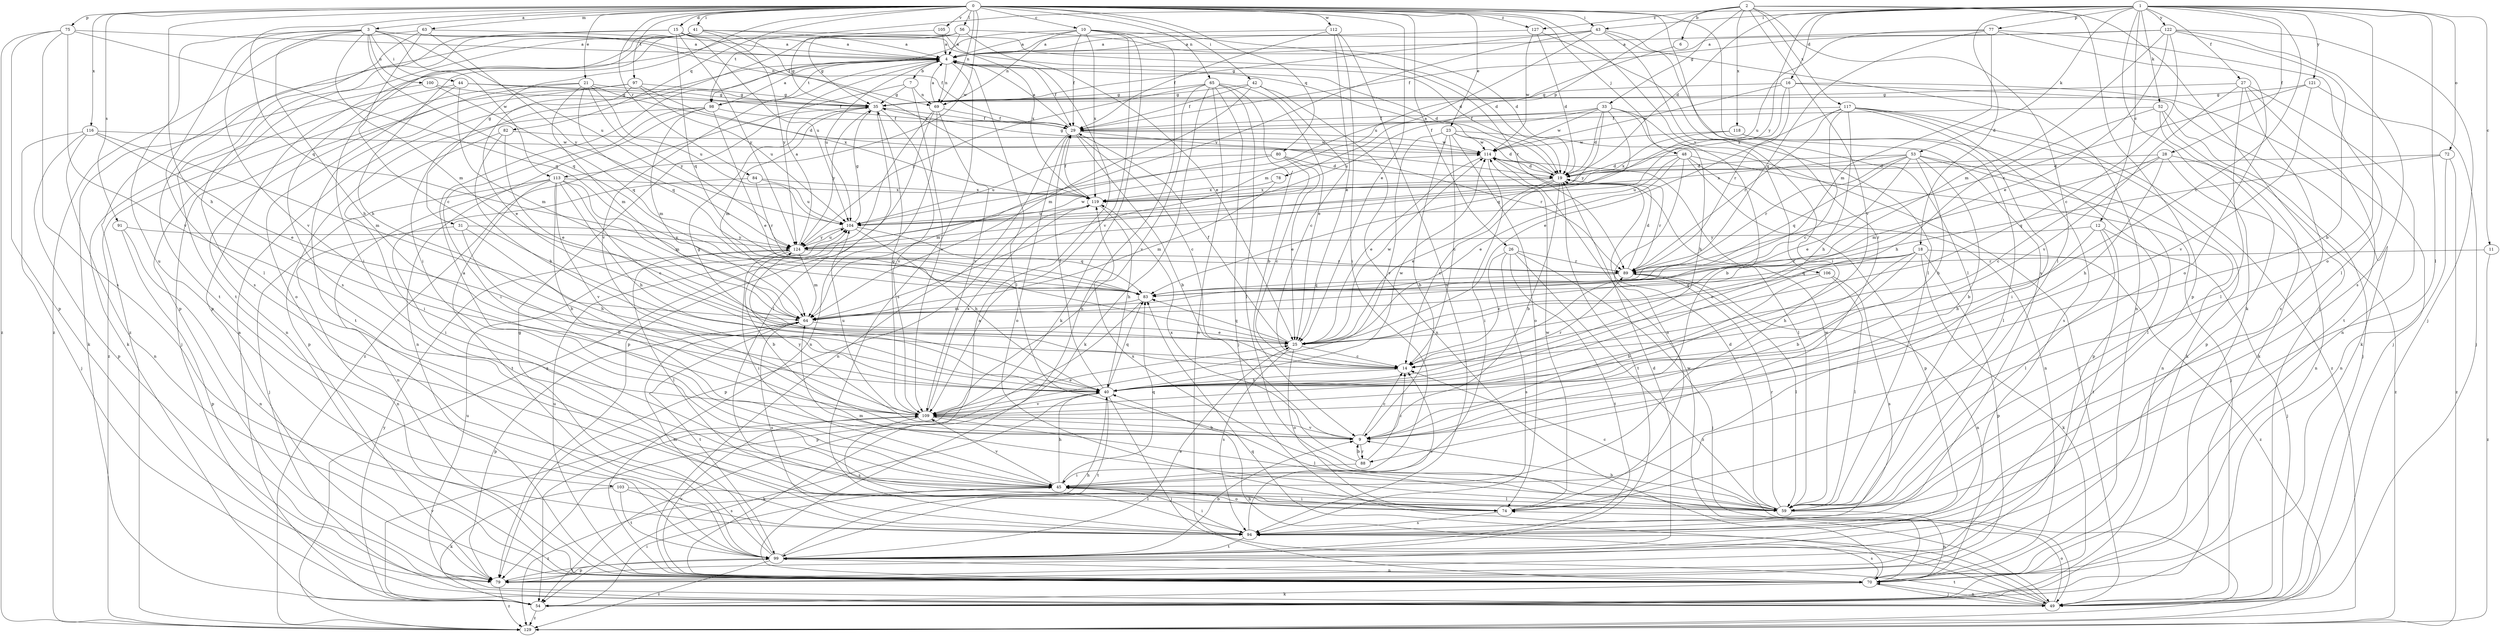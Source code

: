 strict digraph  {
0;
1;
2;
3;
4;
6;
7;
9;
10;
11;
12;
14;
15;
16;
18;
19;
21;
23;
25;
26;
27;
28;
29;
31;
33;
35;
40;
41;
42;
43;
44;
45;
48;
49;
52;
53;
54;
56;
59;
63;
64;
65;
69;
70;
72;
74;
75;
77;
78;
79;
80;
82;
83;
84;
88;
89;
91;
94;
97;
98;
99;
100;
103;
104;
105;
106;
109;
112;
113;
114;
116;
117;
118;
119;
121;
122;
124;
127;
129;
0 -> 3  [label=a];
0 -> 10  [label=c];
0 -> 15  [label=d];
0 -> 21  [label=e];
0 -> 23  [label=e];
0 -> 25  [label=e];
0 -> 26  [label=f];
0 -> 31  [label=g];
0 -> 40  [label=h];
0 -> 41  [label=i];
0 -> 42  [label=i];
0 -> 43  [label=i];
0 -> 48  [label=j];
0 -> 56  [label=l];
0 -> 63  [label=m];
0 -> 65  [label=n];
0 -> 69  [label=n];
0 -> 75  [label=p];
0 -> 80  [label=q];
0 -> 82  [label=q];
0 -> 83  [label=q];
0 -> 84  [label=r];
0 -> 88  [label=r];
0 -> 91  [label=s];
0 -> 94  [label=s];
0 -> 97  [label=t];
0 -> 105  [label=v];
0 -> 106  [label=v];
0 -> 112  [label=w];
0 -> 113  [label=w];
0 -> 116  [label=x];
0 -> 127  [label=z];
1 -> 11  [label=c];
1 -> 12  [label=c];
1 -> 14  [label=c];
1 -> 16  [label=d];
1 -> 18  [label=d];
1 -> 19  [label=d];
1 -> 27  [label=f];
1 -> 28  [label=f];
1 -> 43  [label=i];
1 -> 52  [label=k];
1 -> 53  [label=k];
1 -> 54  [label=k];
1 -> 59  [label=l];
1 -> 72  [label=o];
1 -> 74  [label=o];
1 -> 77  [label=p];
1 -> 98  [label=t];
1 -> 121  [label=y];
1 -> 122  [label=y];
1 -> 124  [label=y];
2 -> 6  [label=b];
2 -> 33  [label=g];
2 -> 49  [label=j];
2 -> 59  [label=l];
2 -> 78  [label=p];
2 -> 79  [label=p];
2 -> 109  [label=v];
2 -> 117  [label=x];
2 -> 118  [label=x];
2 -> 127  [label=z];
3 -> 4  [label=a];
3 -> 40  [label=h];
3 -> 44  [label=i];
3 -> 59  [label=l];
3 -> 64  [label=m];
3 -> 69  [label=n];
3 -> 83  [label=q];
3 -> 100  [label=u];
3 -> 103  [label=u];
3 -> 104  [label=u];
3 -> 109  [label=v];
3 -> 113  [label=w];
4 -> 7  [label=b];
4 -> 19  [label=d];
4 -> 29  [label=f];
4 -> 59  [label=l];
4 -> 69  [label=n];
4 -> 94  [label=s];
4 -> 98  [label=t];
4 -> 104  [label=u];
4 -> 109  [label=v];
6 -> 104  [label=u];
7 -> 35  [label=g];
7 -> 69  [label=n];
7 -> 109  [label=v];
7 -> 129  [label=z];
9 -> 14  [label=c];
9 -> 88  [label=r];
9 -> 109  [label=v];
9 -> 124  [label=y];
10 -> 4  [label=a];
10 -> 29  [label=f];
10 -> 54  [label=k];
10 -> 69  [label=n];
10 -> 70  [label=n];
10 -> 89  [label=r];
10 -> 98  [label=t];
10 -> 109  [label=v];
10 -> 119  [label=x];
11 -> 89  [label=r];
11 -> 129  [label=z];
12 -> 40  [label=h];
12 -> 49  [label=j];
12 -> 59  [label=l];
12 -> 99  [label=t];
12 -> 124  [label=y];
14 -> 40  [label=h];
15 -> 4  [label=a];
15 -> 19  [label=d];
15 -> 83  [label=q];
15 -> 94  [label=s];
15 -> 99  [label=t];
15 -> 104  [label=u];
15 -> 119  [label=x];
15 -> 124  [label=y];
16 -> 35  [label=g];
16 -> 49  [label=j];
16 -> 54  [label=k];
16 -> 89  [label=r];
16 -> 114  [label=w];
16 -> 119  [label=x];
18 -> 9  [label=b];
18 -> 25  [label=e];
18 -> 40  [label=h];
18 -> 54  [label=k];
18 -> 79  [label=p];
18 -> 83  [label=q];
18 -> 89  [label=r];
18 -> 129  [label=z];
19 -> 4  [label=a];
19 -> 9  [label=b];
19 -> 14  [label=c];
19 -> 25  [label=e];
19 -> 89  [label=r];
19 -> 99  [label=t];
19 -> 119  [label=x];
21 -> 19  [label=d];
21 -> 35  [label=g];
21 -> 64  [label=m];
21 -> 70  [label=n];
21 -> 83  [label=q];
21 -> 104  [label=u];
21 -> 124  [label=y];
21 -> 129  [label=z];
23 -> 9  [label=b];
23 -> 14  [label=c];
23 -> 19  [label=d];
23 -> 49  [label=j];
23 -> 74  [label=o];
23 -> 109  [label=v];
23 -> 114  [label=w];
25 -> 14  [label=c];
25 -> 29  [label=f];
25 -> 74  [label=o];
25 -> 83  [label=q];
25 -> 94  [label=s];
25 -> 114  [label=w];
26 -> 14  [label=c];
26 -> 49  [label=j];
26 -> 89  [label=r];
26 -> 94  [label=s];
26 -> 99  [label=t];
26 -> 129  [label=z];
27 -> 35  [label=g];
27 -> 59  [label=l];
27 -> 70  [label=n];
27 -> 94  [label=s];
27 -> 99  [label=t];
27 -> 109  [label=v];
28 -> 14  [label=c];
28 -> 19  [label=d];
28 -> 40  [label=h];
28 -> 64  [label=m];
28 -> 70  [label=n];
28 -> 129  [label=z];
29 -> 4  [label=a];
29 -> 9  [label=b];
29 -> 14  [label=c];
29 -> 70  [label=n];
29 -> 74  [label=o];
29 -> 89  [label=r];
29 -> 114  [label=w];
31 -> 9  [label=b];
31 -> 40  [label=h];
31 -> 70  [label=n];
31 -> 124  [label=y];
33 -> 9  [label=b];
33 -> 19  [label=d];
33 -> 29  [label=f];
33 -> 40  [label=h];
33 -> 83  [label=q];
33 -> 104  [label=u];
33 -> 114  [label=w];
33 -> 124  [label=y];
35 -> 29  [label=f];
35 -> 59  [label=l];
35 -> 64  [label=m];
35 -> 109  [label=v];
35 -> 124  [label=y];
40 -> 29  [label=f];
40 -> 35  [label=g];
40 -> 49  [label=j];
40 -> 54  [label=k];
40 -> 83  [label=q];
40 -> 89  [label=r];
40 -> 99  [label=t];
40 -> 109  [label=v];
40 -> 114  [label=w];
41 -> 4  [label=a];
41 -> 19  [label=d];
41 -> 29  [label=f];
41 -> 40  [label=h];
41 -> 45  [label=i];
41 -> 79  [label=p];
41 -> 94  [label=s];
41 -> 124  [label=y];
41 -> 129  [label=z];
42 -> 14  [label=c];
42 -> 29  [label=f];
42 -> 35  [label=g];
42 -> 64  [label=m];
42 -> 70  [label=n];
43 -> 4  [label=a];
43 -> 35  [label=g];
43 -> 45  [label=i];
43 -> 59  [label=l];
43 -> 64  [label=m];
43 -> 70  [label=n];
43 -> 124  [label=y];
44 -> 29  [label=f];
44 -> 35  [label=g];
44 -> 54  [label=k];
44 -> 64  [label=m];
44 -> 74  [label=o];
45 -> 4  [label=a];
45 -> 40  [label=h];
45 -> 59  [label=l];
45 -> 74  [label=o];
45 -> 83  [label=q];
45 -> 109  [label=v];
45 -> 129  [label=z];
48 -> 19  [label=d];
48 -> 25  [label=e];
48 -> 49  [label=j];
48 -> 70  [label=n];
48 -> 74  [label=o];
48 -> 79  [label=p];
48 -> 104  [label=u];
49 -> 40  [label=h];
49 -> 70  [label=n];
49 -> 74  [label=o];
49 -> 83  [label=q];
49 -> 99  [label=t];
49 -> 104  [label=u];
52 -> 29  [label=f];
52 -> 40  [label=h];
52 -> 49  [label=j];
52 -> 54  [label=k];
52 -> 79  [label=p];
53 -> 9  [label=b];
53 -> 19  [label=d];
53 -> 25  [label=e];
53 -> 40  [label=h];
53 -> 59  [label=l];
53 -> 70  [label=n];
53 -> 83  [label=q];
53 -> 89  [label=r];
53 -> 119  [label=x];
54 -> 4  [label=a];
54 -> 45  [label=i];
54 -> 109  [label=v];
54 -> 124  [label=y];
54 -> 129  [label=z];
56 -> 4  [label=a];
56 -> 19  [label=d];
56 -> 25  [label=e];
56 -> 35  [label=g];
56 -> 45  [label=i];
56 -> 79  [label=p];
59 -> 9  [label=b];
59 -> 14  [label=c];
59 -> 19  [label=d];
59 -> 64  [label=m];
59 -> 70  [label=n];
59 -> 89  [label=r];
59 -> 114  [label=w];
59 -> 119  [label=x];
63 -> 4  [label=a];
63 -> 14  [label=c];
63 -> 99  [label=t];
63 -> 124  [label=y];
63 -> 129  [label=z];
64 -> 25  [label=e];
64 -> 79  [label=p];
64 -> 94  [label=s];
64 -> 99  [label=t];
65 -> 9  [label=b];
65 -> 25  [label=e];
65 -> 35  [label=g];
65 -> 49  [label=j];
65 -> 54  [label=k];
65 -> 59  [label=l];
65 -> 70  [label=n];
65 -> 109  [label=v];
65 -> 124  [label=y];
69 -> 4  [label=a];
69 -> 29  [label=f];
69 -> 70  [label=n];
69 -> 79  [label=p];
69 -> 109  [label=v];
69 -> 129  [label=z];
70 -> 4  [label=a];
70 -> 49  [label=j];
70 -> 54  [label=k];
70 -> 94  [label=s];
70 -> 104  [label=u];
70 -> 109  [label=v];
70 -> 114  [label=w];
72 -> 19  [label=d];
72 -> 70  [label=n];
72 -> 83  [label=q];
72 -> 129  [label=z];
74 -> 45  [label=i];
74 -> 94  [label=s];
74 -> 114  [label=w];
75 -> 4  [label=a];
75 -> 79  [label=p];
75 -> 83  [label=q];
75 -> 94  [label=s];
75 -> 109  [label=v];
75 -> 129  [label=z];
77 -> 4  [label=a];
77 -> 59  [label=l];
77 -> 64  [label=m];
77 -> 74  [label=o];
77 -> 83  [label=q];
77 -> 104  [label=u];
78 -> 64  [label=m];
78 -> 119  [label=x];
79 -> 99  [label=t];
79 -> 129  [label=z];
80 -> 14  [label=c];
80 -> 19  [label=d];
80 -> 25  [label=e];
80 -> 64  [label=m];
80 -> 104  [label=u];
82 -> 25  [label=e];
82 -> 40  [label=h];
82 -> 45  [label=i];
82 -> 114  [label=w];
83 -> 64  [label=m];
83 -> 79  [label=p];
84 -> 45  [label=i];
84 -> 89  [label=r];
84 -> 104  [label=u];
84 -> 119  [label=x];
88 -> 9  [label=b];
88 -> 14  [label=c];
88 -> 45  [label=i];
88 -> 119  [label=x];
89 -> 19  [label=d];
89 -> 59  [label=l];
89 -> 70  [label=n];
89 -> 83  [label=q];
91 -> 70  [label=n];
91 -> 79  [label=p];
91 -> 124  [label=y];
94 -> 14  [label=c];
94 -> 45  [label=i];
94 -> 99  [label=t];
97 -> 25  [label=e];
97 -> 35  [label=g];
97 -> 49  [label=j];
97 -> 99  [label=t];
97 -> 104  [label=u];
97 -> 119  [label=x];
98 -> 4  [label=a];
98 -> 25  [label=e];
98 -> 29  [label=f];
98 -> 45  [label=i];
98 -> 64  [label=m];
98 -> 70  [label=n];
98 -> 79  [label=p];
99 -> 9  [label=b];
99 -> 19  [label=d];
99 -> 25  [label=e];
99 -> 35  [label=g];
99 -> 40  [label=h];
99 -> 64  [label=m];
99 -> 70  [label=n];
99 -> 79  [label=p];
99 -> 129  [label=z];
100 -> 35  [label=g];
100 -> 54  [label=k];
100 -> 83  [label=q];
103 -> 54  [label=k];
103 -> 59  [label=l];
103 -> 94  [label=s];
103 -> 99  [label=t];
104 -> 35  [label=g];
104 -> 40  [label=h];
104 -> 83  [label=q];
104 -> 124  [label=y];
105 -> 4  [label=a];
105 -> 35  [label=g];
105 -> 119  [label=x];
106 -> 9  [label=b];
106 -> 59  [label=l];
106 -> 83  [label=q];
106 -> 94  [label=s];
109 -> 9  [label=b];
109 -> 25  [label=e];
109 -> 35  [label=g];
109 -> 59  [label=l];
109 -> 94  [label=s];
109 -> 104  [label=u];
109 -> 119  [label=x];
112 -> 4  [label=a];
112 -> 25  [label=e];
112 -> 29  [label=f];
112 -> 45  [label=i];
112 -> 94  [label=s];
113 -> 9  [label=b];
113 -> 14  [label=c];
113 -> 40  [label=h];
113 -> 49  [label=j];
113 -> 64  [label=m];
113 -> 70  [label=n];
113 -> 99  [label=t];
113 -> 109  [label=v];
113 -> 119  [label=x];
114 -> 19  [label=d];
114 -> 25  [label=e];
114 -> 35  [label=g];
114 -> 45  [label=i];
114 -> 59  [label=l];
116 -> 25  [label=e];
116 -> 49  [label=j];
116 -> 64  [label=m];
116 -> 70  [label=n];
116 -> 79  [label=p];
116 -> 114  [label=w];
117 -> 14  [label=c];
117 -> 25  [label=e];
117 -> 29  [label=f];
117 -> 40  [label=h];
117 -> 45  [label=i];
117 -> 54  [label=k];
117 -> 89  [label=r];
117 -> 94  [label=s];
117 -> 129  [label=z];
118 -> 59  [label=l];
118 -> 79  [label=p];
118 -> 114  [label=w];
118 -> 119  [label=x];
119 -> 29  [label=f];
119 -> 40  [label=h];
119 -> 79  [label=p];
119 -> 104  [label=u];
121 -> 35  [label=g];
121 -> 49  [label=j];
121 -> 89  [label=r];
121 -> 109  [label=v];
122 -> 4  [label=a];
122 -> 9  [label=b];
122 -> 14  [label=c];
122 -> 25  [label=e];
122 -> 29  [label=f];
122 -> 49  [label=j];
122 -> 64  [label=m];
122 -> 94  [label=s];
124 -> 4  [label=a];
124 -> 9  [label=b];
124 -> 45  [label=i];
124 -> 59  [label=l];
124 -> 64  [label=m];
124 -> 89  [label=r];
124 -> 104  [label=u];
124 -> 114  [label=w];
127 -> 4  [label=a];
127 -> 19  [label=d];
127 -> 59  [label=l];
127 -> 114  [label=w];
}
